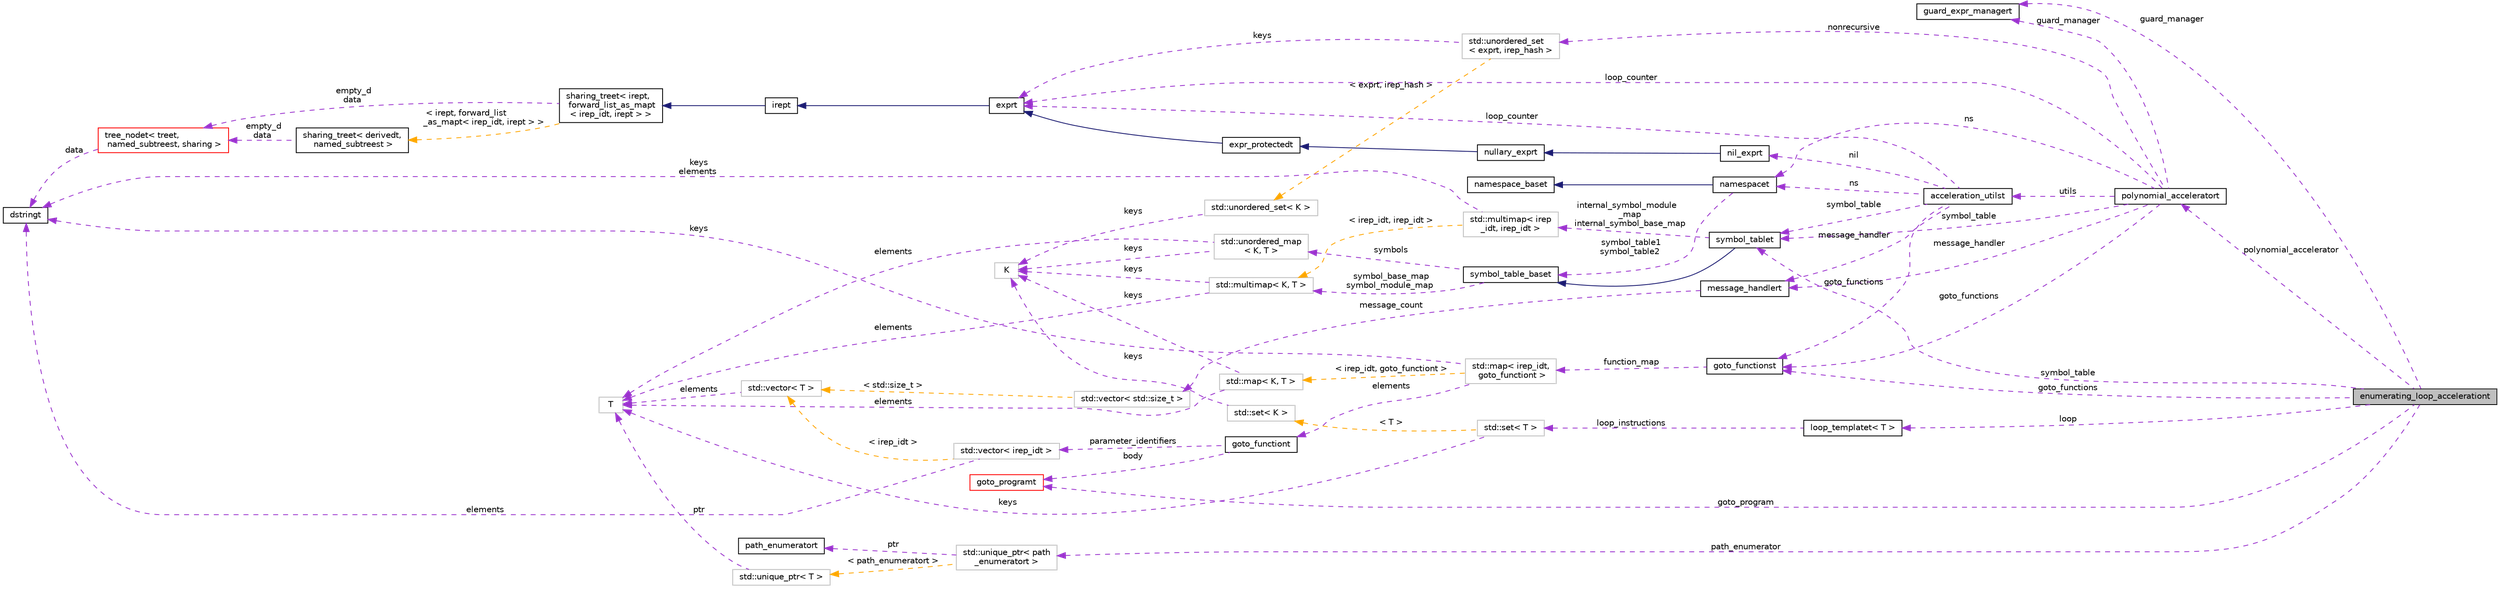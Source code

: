digraph "enumerating_loop_accelerationt"
{
 // LATEX_PDF_SIZE
  bgcolor="transparent";
  edge [fontname="Helvetica",fontsize="10",labelfontname="Helvetica",labelfontsize="10"];
  node [fontname="Helvetica",fontsize="10",shape=record];
  rankdir="LR";
  Node1 [label="enumerating_loop_accelerationt",height=0.2,width=0.4,color="black", fillcolor="grey75", style="filled", fontcolor="black",tooltip=" "];
  Node2 -> Node1 [dir="back",color="darkorchid3",fontsize="10",style="dashed",label=" symbol_table" ,fontname="Helvetica"];
  Node2 [label="symbol_tablet",height=0.2,width=0.4,color="black",URL="$classsymbol__tablet.html",tooltip="The symbol table."];
  Node3 -> Node2 [dir="back",color="midnightblue",fontsize="10",style="solid",fontname="Helvetica"];
  Node3 [label="symbol_table_baset",height=0.2,width=0.4,color="black",URL="$classsymbol__table__baset.html",tooltip="The symbol table base class interface."];
  Node4 -> Node3 [dir="back",color="darkorchid3",fontsize="10",style="dashed",label=" symbol_base_map\nsymbol_module_map" ,fontname="Helvetica"];
  Node4 [label="std::multimap\< K, T \>",height=0.2,width=0.4,color="grey75",tooltip="STL class."];
  Node5 -> Node4 [dir="back",color="darkorchid3",fontsize="10",style="dashed",label=" keys" ,fontname="Helvetica"];
  Node5 [label="K",height=0.2,width=0.4,color="grey75",tooltip=" "];
  Node6 -> Node4 [dir="back",color="darkorchid3",fontsize="10",style="dashed",label=" elements" ,fontname="Helvetica"];
  Node6 [label="T",height=0.2,width=0.4,color="grey75",tooltip=" "];
  Node7 -> Node3 [dir="back",color="darkorchid3",fontsize="10",style="dashed",label=" symbols" ,fontname="Helvetica"];
  Node7 [label="std::unordered_map\l\< K, T \>",height=0.2,width=0.4,color="grey75",tooltip="STL class."];
  Node5 -> Node7 [dir="back",color="darkorchid3",fontsize="10",style="dashed",label=" keys" ,fontname="Helvetica"];
  Node6 -> Node7 [dir="back",color="darkorchid3",fontsize="10",style="dashed",label=" elements" ,fontname="Helvetica"];
  Node8 -> Node2 [dir="back",color="darkorchid3",fontsize="10",style="dashed",label=" internal_symbol_module\l_map\ninternal_symbol_base_map" ,fontname="Helvetica"];
  Node8 [label="std::multimap\< irep\l_idt, irep_idt \>",height=0.2,width=0.4,color="grey75",tooltip=" "];
  Node9 -> Node8 [dir="back",color="darkorchid3",fontsize="10",style="dashed",label=" keys\nelements" ,fontname="Helvetica"];
  Node9 [label="dstringt",height=0.2,width=0.4,color="black",URL="$classdstringt.html",tooltip="dstringt has one field, an unsigned integer no which is an index into a static table of strings."];
  Node4 -> Node8 [dir="back",color="orange",fontsize="10",style="dashed",label=" \< irep_idt, irep_idt \>" ,fontname="Helvetica"];
  Node10 -> Node1 [dir="back",color="darkorchid3",fontsize="10",style="dashed",label=" guard_manager" ,fontname="Helvetica"];
  Node10 [label="guard_expr_managert",height=0.2,width=0.4,color="black",URL="$structguard__expr__managert.html",tooltip="This is unused by this implementation of guards, but can be used by other implementations of the same..."];
  Node11 -> Node1 [dir="back",color="darkorchid3",fontsize="10",style="dashed",label=" polynomial_accelerator" ,fontname="Helvetica"];
  Node11 [label="polynomial_acceleratort",height=0.2,width=0.4,color="black",URL="$classpolynomial__acceleratort.html",tooltip=" "];
  Node12 -> Node11 [dir="back",color="darkorchid3",fontsize="10",style="dashed",label=" message_handler" ,fontname="Helvetica"];
  Node12 [label="message_handlert",height=0.2,width=0.4,color="black",URL="$classmessage__handlert.html",tooltip=" "];
  Node13 -> Node12 [dir="back",color="darkorchid3",fontsize="10",style="dashed",label=" message_count" ,fontname="Helvetica"];
  Node13 [label="std::vector\< std::size_t \>",height=0.2,width=0.4,color="grey75",tooltip=" "];
  Node14 -> Node13 [dir="back",color="orange",fontsize="10",style="dashed",label=" \< std::size_t \>" ,fontname="Helvetica"];
  Node14 [label="std::vector\< T \>",height=0.2,width=0.4,color="grey75",tooltip="STL class."];
  Node6 -> Node14 [dir="back",color="darkorchid3",fontsize="10",style="dashed",label=" elements" ,fontname="Helvetica"];
  Node2 -> Node11 [dir="back",color="darkorchid3",fontsize="10",style="dashed",label=" symbol_table" ,fontname="Helvetica"];
  Node10 -> Node11 [dir="back",color="darkorchid3",fontsize="10",style="dashed",label=" guard_manager" ,fontname="Helvetica"];
  Node15 -> Node11 [dir="back",color="darkorchid3",fontsize="10",style="dashed",label=" ns" ,fontname="Helvetica"];
  Node15 [label="namespacet",height=0.2,width=0.4,color="black",URL="$classnamespacet.html",tooltip="A namespacet is essentially one or two symbol tables bound together, to allow for symbol lookups in t..."];
  Node16 -> Node15 [dir="back",color="midnightblue",fontsize="10",style="solid",fontname="Helvetica"];
  Node16 [label="namespace_baset",height=0.2,width=0.4,color="black",URL="$classnamespace__baset.html",tooltip="Basic interface for a namespace."];
  Node3 -> Node15 [dir="back",color="darkorchid3",fontsize="10",style="dashed",label=" symbol_table1\nsymbol_table2" ,fontname="Helvetica"];
  Node17 -> Node11 [dir="back",color="darkorchid3",fontsize="10",style="dashed",label=" utils" ,fontname="Helvetica"];
  Node17 [label="acceleration_utilst",height=0.2,width=0.4,color="black",URL="$classacceleration__utilst.html",tooltip=" "];
  Node12 -> Node17 [dir="back",color="darkorchid3",fontsize="10",style="dashed",label=" message_handler" ,fontname="Helvetica"];
  Node2 -> Node17 [dir="back",color="darkorchid3",fontsize="10",style="dashed",label=" symbol_table" ,fontname="Helvetica"];
  Node15 -> Node17 [dir="back",color="darkorchid3",fontsize="10",style="dashed",label=" ns" ,fontname="Helvetica"];
  Node18 -> Node17 [dir="back",color="darkorchid3",fontsize="10",style="dashed",label=" loop_counter" ,fontname="Helvetica"];
  Node18 [label="exprt",height=0.2,width=0.4,color="black",URL="$classexprt.html",tooltip="Base class for all expressions."];
  Node19 -> Node18 [dir="back",color="midnightblue",fontsize="10",style="solid",fontname="Helvetica"];
  Node19 [label="irept",height=0.2,width=0.4,color="black",URL="$classirept.html",tooltip="There are a large number of kinds of tree structured or tree-like data in CPROVER."];
  Node20 -> Node19 [dir="back",color="midnightblue",fontsize="10",style="solid",fontname="Helvetica"];
  Node20 [label="sharing_treet\< irept,\l forward_list_as_mapt\l\< irep_idt, irept \> \>",height=0.2,width=0.4,color="black",URL="$classsharing__treet.html",tooltip=" "];
  Node21 -> Node20 [dir="back",color="darkorchid3",fontsize="10",style="dashed",label=" empty_d\ndata" ,fontname="Helvetica"];
  Node21 [label="tree_nodet\< treet,\l named_subtreest, sharing \>",height=0.2,width=0.4,color="red",URL="$classtree__nodet.html",tooltip="A node with data in a tree, it contains:"];
  Node9 -> Node21 [dir="back",color="darkorchid3",fontsize="10",style="dashed",label=" data" ,fontname="Helvetica"];
  Node24 -> Node20 [dir="back",color="orange",fontsize="10",style="dashed",label=" \< irept, forward_list\l_as_mapt\< irep_idt, irept \> \>" ,fontname="Helvetica"];
  Node24 [label="sharing_treet\< derivedt,\l named_subtreest \>",height=0.2,width=0.4,color="black",URL="$classsharing__treet.html",tooltip="Base class for tree-like data structures with sharing."];
  Node21 -> Node24 [dir="back",color="darkorchid3",fontsize="10",style="dashed",label=" empty_d\ndata" ,fontname="Helvetica"];
  Node25 -> Node17 [dir="back",color="darkorchid3",fontsize="10",style="dashed",label=" nil" ,fontname="Helvetica"];
  Node25 [label="nil_exprt",height=0.2,width=0.4,color="black",URL="$classnil__exprt.html",tooltip="The NIL expression."];
  Node26 -> Node25 [dir="back",color="midnightblue",fontsize="10",style="solid",fontname="Helvetica"];
  Node26 [label="nullary_exprt",height=0.2,width=0.4,color="black",URL="$classnullary__exprt.html",tooltip="An expression without operands."];
  Node27 -> Node26 [dir="back",color="midnightblue",fontsize="10",style="solid",fontname="Helvetica"];
  Node27 [label="expr_protectedt",height=0.2,width=0.4,color="black",URL="$classexpr__protectedt.html",tooltip="Base class for all expressions."];
  Node18 -> Node27 [dir="back",color="midnightblue",fontsize="10",style="solid",fontname="Helvetica"];
  Node28 -> Node17 [dir="back",color="darkorchid3",fontsize="10",style="dashed",label=" goto_functions" ,fontname="Helvetica"];
  Node28 [label="goto_functionst",height=0.2,width=0.4,color="black",URL="$classgoto__functionst.html",tooltip="A collection of goto functions."];
  Node29 -> Node28 [dir="back",color="darkorchid3",fontsize="10",style="dashed",label=" function_map" ,fontname="Helvetica"];
  Node29 [label="std::map\< irep_idt,\l goto_functiont \>",height=0.2,width=0.4,color="grey75",tooltip=" "];
  Node30 -> Node29 [dir="back",color="darkorchid3",fontsize="10",style="dashed",label=" elements" ,fontname="Helvetica"];
  Node30 [label="goto_functiont",height=0.2,width=0.4,color="black",URL="$classgoto__functiont.html",tooltip="A goto function, consisting of function body (see body) and parameter identifiers (see parameter_iden..."];
  Node31 -> Node30 [dir="back",color="darkorchid3",fontsize="10",style="dashed",label=" parameter_identifiers" ,fontname="Helvetica"];
  Node31 [label="std::vector\< irep_idt \>",height=0.2,width=0.4,color="grey75",tooltip=" "];
  Node9 -> Node31 [dir="back",color="darkorchid3",fontsize="10",style="dashed",label=" elements" ,fontname="Helvetica"];
  Node14 -> Node31 [dir="back",color="orange",fontsize="10",style="dashed",label=" \< irep_idt \>" ,fontname="Helvetica"];
  Node32 -> Node30 [dir="back",color="darkorchid3",fontsize="10",style="dashed",label=" body" ,fontname="Helvetica"];
  Node32 [label="goto_programt",height=0.2,width=0.4,color="red",URL="$classgoto__programt.html",tooltip="A generic container class for the GOTO intermediate representation of one function."];
  Node9 -> Node29 [dir="back",color="darkorchid3",fontsize="10",style="dashed",label=" keys" ,fontname="Helvetica"];
  Node38 -> Node29 [dir="back",color="orange",fontsize="10",style="dashed",label=" \< irep_idt, goto_functiont \>" ,fontname="Helvetica"];
  Node38 [label="std::map\< K, T \>",height=0.2,width=0.4,color="grey75",tooltip="STL class."];
  Node5 -> Node38 [dir="back",color="darkorchid3",fontsize="10",style="dashed",label=" keys" ,fontname="Helvetica"];
  Node6 -> Node38 [dir="back",color="darkorchid3",fontsize="10",style="dashed",label=" elements" ,fontname="Helvetica"];
  Node18 -> Node11 [dir="back",color="darkorchid3",fontsize="10",style="dashed",label=" loop_counter" ,fontname="Helvetica"];
  Node39 -> Node11 [dir="back",color="darkorchid3",fontsize="10",style="dashed",label=" nonrecursive" ,fontname="Helvetica"];
  Node39 [label="std::unordered_set\l\< exprt, irep_hash \>",height=0.2,width=0.4,color="grey75",tooltip=" "];
  Node18 -> Node39 [dir="back",color="darkorchid3",fontsize="10",style="dashed",label=" keys" ,fontname="Helvetica"];
  Node40 -> Node39 [dir="back",color="orange",fontsize="10",style="dashed",label=" \< exprt, irep_hash \>" ,fontname="Helvetica"];
  Node40 [label="std::unordered_set\< K \>",height=0.2,width=0.4,color="grey75",tooltip="STL class."];
  Node5 -> Node40 [dir="back",color="darkorchid3",fontsize="10",style="dashed",label=" keys" ,fontname="Helvetica"];
  Node28 -> Node11 [dir="back",color="darkorchid3",fontsize="10",style="dashed",label=" goto_functions" ,fontname="Helvetica"];
  Node41 -> Node1 [dir="back",color="darkorchid3",fontsize="10",style="dashed",label=" path_enumerator" ,fontname="Helvetica"];
  Node41 [label="std::unique_ptr\< path\l_enumeratort \>",height=0.2,width=0.4,color="grey75",tooltip=" "];
  Node42 -> Node41 [dir="back",color="darkorchid3",fontsize="10",style="dashed",label=" ptr" ,fontname="Helvetica"];
  Node42 [label="path_enumeratort",height=0.2,width=0.4,color="black",URL="$classpath__enumeratort.html",tooltip=" "];
  Node43 -> Node41 [dir="back",color="orange",fontsize="10",style="dashed",label=" \< path_enumeratort \>" ,fontname="Helvetica"];
  Node43 [label="std::unique_ptr\< T \>",height=0.2,width=0.4,color="grey75",tooltip="STL class."];
  Node6 -> Node43 [dir="back",color="darkorchid3",fontsize="10",style="dashed",label=" ptr" ,fontname="Helvetica"];
  Node44 -> Node1 [dir="back",color="darkorchid3",fontsize="10",style="dashed",label=" loop" ,fontname="Helvetica"];
  Node44 [label="loop_templatet\< T \>",height=0.2,width=0.4,color="black",URL="$classloop__templatet.html",tooltip="A loop, specified as a set of instructions."];
  Node45 -> Node44 [dir="back",color="darkorchid3",fontsize="10",style="dashed",label=" loop_instructions" ,fontname="Helvetica"];
  Node45 [label="std::set\< T \>",height=0.2,width=0.4,color="grey75",tooltip=" "];
  Node6 -> Node45 [dir="back",color="darkorchid3",fontsize="10",style="dashed",label=" keys" ,fontname="Helvetica"];
  Node46 -> Node45 [dir="back",color="orange",fontsize="10",style="dashed",label=" \< T \>" ,fontname="Helvetica"];
  Node46 [label="std::set\< K \>",height=0.2,width=0.4,color="grey75",tooltip="STL class."];
  Node5 -> Node46 [dir="back",color="darkorchid3",fontsize="10",style="dashed",label=" keys" ,fontname="Helvetica"];
  Node32 -> Node1 [dir="back",color="darkorchid3",fontsize="10",style="dashed",label=" goto_program" ,fontname="Helvetica"];
  Node28 -> Node1 [dir="back",color="darkorchid3",fontsize="10",style="dashed",label=" goto_functions" ,fontname="Helvetica"];
}
